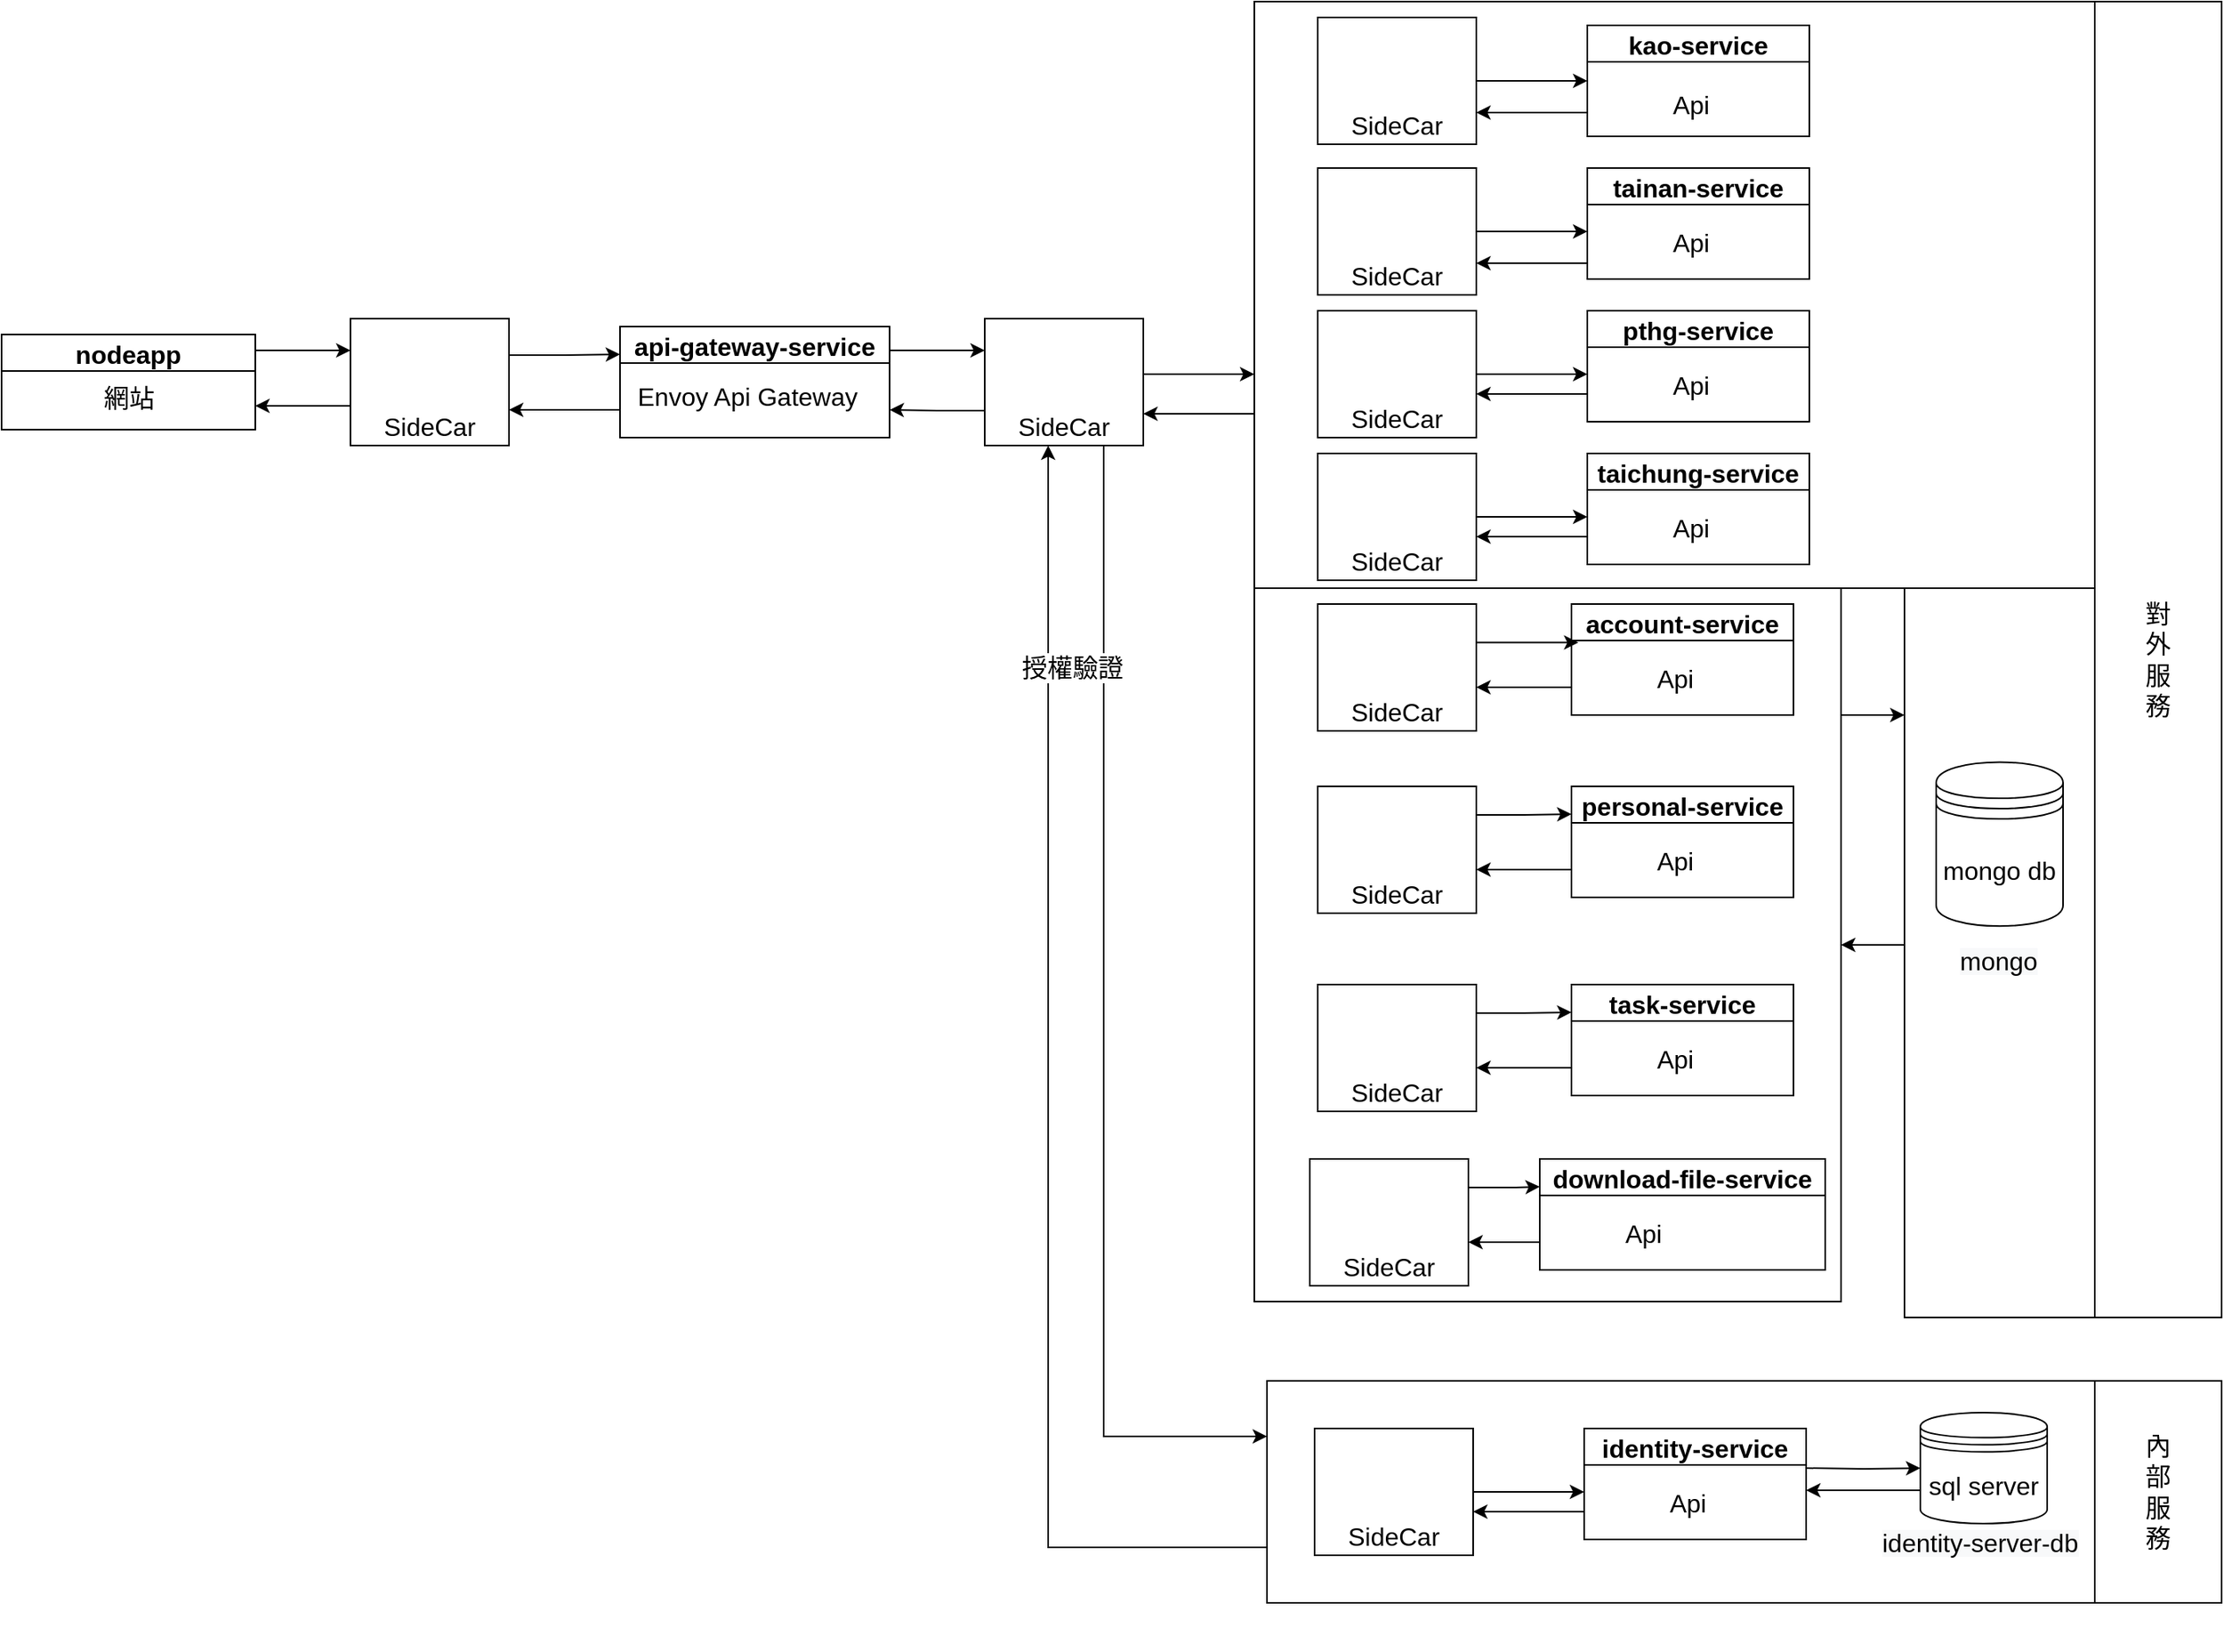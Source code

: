 <mxfile version="14.6.13" type="github">
  <diagram id="8w8wabQFdg4WhhDFVWYx" name="Page-1">
    <mxGraphModel dx="2031" dy="1089" grid="1" gridSize="10" guides="1" tooltips="1" connect="1" arrows="1" fold="1" page="1" pageScale="1" pageWidth="827" pageHeight="1169" math="0" shadow="0">
      <root>
        <mxCell id="0" />
        <mxCell id="1" parent="0" />
        <mxCell id="53" style="edgeStyle=orthogonalEdgeStyle;rounded=0;orthogonalLoop=1;jettySize=auto;html=1;exitX=1;exitY=0.25;exitDx=0;exitDy=0;" parent="1" source="39" target="49" edge="1">
          <mxGeometry relative="1" as="geometry">
            <Array as="points">
              <mxPoint x="1220" y="500" />
            </Array>
          </mxGeometry>
        </mxCell>
        <UserObject label="" treeRoot="1" id="39">
          <mxCell style="whiteSpace=wrap;html=1;align=center;treeFolding=1;treeMoving=1;newEdgeStyle={&quot;edgeStyle&quot;:&quot;elbowEdgeStyle&quot;,&quot;startArrow&quot;:&quot;none&quot;,&quot;endArrow&quot;:&quot;none&quot;};" parent="1" vertex="1">
            <mxGeometry x="850" y="420" width="370" height="450" as="geometry" />
          </mxCell>
        </UserObject>
        <mxCell id="OhrNE6VcvfpsGNgGxQ-j-87" style="edgeStyle=orthogonalEdgeStyle;rounded=0;orthogonalLoop=1;jettySize=auto;html=1;exitX=1;exitY=0.25;exitDx=0;exitDy=0;entryX=0;entryY=0.25;entryDx=0;entryDy=0;fontSize=16;" parent="1" source="OhrNE6VcvfpsGNgGxQ-j-2" target="OhrNE6VcvfpsGNgGxQ-j-85" edge="1">
          <mxGeometry relative="1" as="geometry">
            <Array as="points">
              <mxPoint x="220" y="270" />
            </Array>
          </mxGeometry>
        </mxCell>
        <mxCell id="OhrNE6VcvfpsGNgGxQ-j-2" value="nodeapp" style="swimlane;fontSize=16;" parent="1" vertex="1">
          <mxGeometry x="60" y="260" width="160" height="60" as="geometry" />
        </mxCell>
        <mxCell id="OhrNE6VcvfpsGNgGxQ-j-3" value="網站" style="text;html=1;align=center;verticalAlign=middle;resizable=0;points=[];autosize=1;strokeColor=none;fontSize=16;" parent="OhrNE6VcvfpsGNgGxQ-j-2" vertex="1">
          <mxGeometry x="55" y="30" width="50" height="20" as="geometry" />
        </mxCell>
        <mxCell id="OhrNE6VcvfpsGNgGxQ-j-91" style="edgeStyle=orthogonalEdgeStyle;rounded=0;orthogonalLoop=1;jettySize=auto;html=1;exitX=0;exitY=0.75;exitDx=0;exitDy=0;fontSize=16;" parent="1" source="OhrNE6VcvfpsGNgGxQ-j-10" target="OhrNE6VcvfpsGNgGxQ-j-85" edge="1">
          <mxGeometry relative="1" as="geometry">
            <Array as="points">
              <mxPoint x="400" y="308" />
              <mxPoint x="400" y="308" />
            </Array>
          </mxGeometry>
        </mxCell>
        <mxCell id="OhrNE6VcvfpsGNgGxQ-j-92" style="edgeStyle=orthogonalEdgeStyle;rounded=0;orthogonalLoop=1;jettySize=auto;html=1;exitX=1;exitY=0.25;exitDx=0;exitDy=0;entryX=0;entryY=0.25;entryDx=0;entryDy=0;fontSize=16;" parent="1" source="OhrNE6VcvfpsGNgGxQ-j-10" target="OhrNE6VcvfpsGNgGxQ-j-75" edge="1">
          <mxGeometry relative="1" as="geometry">
            <Array as="points">
              <mxPoint x="620" y="270" />
            </Array>
          </mxGeometry>
        </mxCell>
        <mxCell id="OhrNE6VcvfpsGNgGxQ-j-10" value="api-gateway-service" style="swimlane;fontSize=16;" parent="1" vertex="1">
          <mxGeometry x="450" y="255" width="170" height="70" as="geometry" />
        </mxCell>
        <mxCell id="OhrNE6VcvfpsGNgGxQ-j-11" value="Envoy Api Gateway" style="text;html=1;align=center;verticalAlign=middle;resizable=0;points=[];autosize=1;strokeColor=none;fontSize=16;" parent="OhrNE6VcvfpsGNgGxQ-j-10" vertex="1">
          <mxGeometry x="5" y="34" width="150" height="20" as="geometry" />
        </mxCell>
        <mxCell id="OhrNE6VcvfpsGNgGxQ-j-71" value="" style="group" parent="1" vertex="1" connectable="0">
          <mxGeometry x="298" y="960" width="540" height="130" as="geometry" />
        </mxCell>
        <mxCell id="OhrNE6VcvfpsGNgGxQ-j-72" value="" style="group" parent="OhrNE6VcvfpsGNgGxQ-j-71" vertex="1" connectable="0">
          <mxGeometry x="560" y="-40" width="540" height="140" as="geometry" />
        </mxCell>
        <UserObject label="" treeRoot="1" id="OhrNE6VcvfpsGNgGxQ-j-69">
          <mxCell style="whiteSpace=wrap;html=1;align=center;treeFolding=1;treeMoving=1;newEdgeStyle={&quot;edgeStyle&quot;:&quot;elbowEdgeStyle&quot;,&quot;startArrow&quot;:&quot;none&quot;,&quot;endArrow&quot;:&quot;none&quot;};fontSize=16;" parent="OhrNE6VcvfpsGNgGxQ-j-72" vertex="1">
            <mxGeometry width="530" height="140" as="geometry" />
          </mxCell>
        </UserObject>
        <mxCell id="OhrNE6VcvfpsGNgGxQ-j-70" value="" style="group" parent="OhrNE6VcvfpsGNgGxQ-j-72" vertex="1" connectable="0">
          <mxGeometry x="30" y="30" width="310" height="80" as="geometry" />
        </mxCell>
        <mxCell id="OhrNE6VcvfpsGNgGxQ-j-58" style="edgeStyle=orthogonalEdgeStyle;rounded=0;orthogonalLoop=1;jettySize=auto;html=1;fontSize=16;" parent="OhrNE6VcvfpsGNgGxQ-j-70" target="OhrNE6VcvfpsGNgGxQ-j-50" edge="1">
          <mxGeometry relative="1" as="geometry">
            <mxPoint x="310" y="25" as="sourcePoint" />
          </mxGeometry>
        </mxCell>
        <mxCell id="OhrNE6VcvfpsGNgGxQ-j-82" style="edgeStyle=orthogonalEdgeStyle;rounded=0;orthogonalLoop=1;jettySize=auto;html=1;exitX=0;exitY=0.75;exitDx=0;exitDy=0;fontSize=16;" parent="OhrNE6VcvfpsGNgGxQ-j-70" source="OhrNE6VcvfpsGNgGxQ-j-18" target="OhrNE6VcvfpsGNgGxQ-j-47" edge="1">
          <mxGeometry relative="1" as="geometry">
            <Array as="points">
              <mxPoint x="110" y="53" />
              <mxPoint x="110" y="53" />
            </Array>
          </mxGeometry>
        </mxCell>
        <mxCell id="OhrNE6VcvfpsGNgGxQ-j-18" value="identity-service" style="swimlane;fontSize=16;" parent="OhrNE6VcvfpsGNgGxQ-j-70" vertex="1">
          <mxGeometry x="170" width="140" height="70" as="geometry" />
        </mxCell>
        <mxCell id="OhrNE6VcvfpsGNgGxQ-j-19" value="Api" style="text;html=1;align=center;verticalAlign=middle;resizable=0;points=[];autosize=1;strokeColor=none;fontSize=16;" parent="OhrNE6VcvfpsGNgGxQ-j-18" vertex="1">
          <mxGeometry x="45" y="37" width="40" height="20" as="geometry" />
        </mxCell>
        <mxCell id="OhrNE6VcvfpsGNgGxQ-j-46" value="" style="group" parent="OhrNE6VcvfpsGNgGxQ-j-70" vertex="1" connectable="0">
          <mxGeometry width="100" height="80" as="geometry" />
        </mxCell>
        <mxCell id="OhrNE6VcvfpsGNgGxQ-j-47" value="&lt;br style=&quot;font-size: 16px&quot;&gt;SideCar" style="rounded=0;whiteSpace=wrap;html=1;verticalAlign=bottom;fontSize=16;" parent="OhrNE6VcvfpsGNgGxQ-j-46" vertex="1">
          <mxGeometry width="100" height="80" as="geometry" />
        </mxCell>
        <mxCell id="OhrNE6VcvfpsGNgGxQ-j-48" value="" style="shape=image;verticalLabelPosition=bottom;labelBackgroundColor=#ffffff;verticalAlign=top;aspect=fixed;imageAspect=0;image=https://dapr.io/images/dapr.svg;fontSize=16;" parent="OhrNE6VcvfpsGNgGxQ-j-46" vertex="1">
          <mxGeometry x="18" y="7" width="63.89" height="47" as="geometry" />
        </mxCell>
        <mxCell id="OhrNE6VcvfpsGNgGxQ-j-49" style="edgeStyle=orthogonalEdgeStyle;rounded=0;orthogonalLoop=1;jettySize=auto;html=1;exitX=1;exitY=0.5;exitDx=0;exitDy=0;entryX=0;entryY=0.5;entryDx=0;entryDy=0;fontSize=16;" parent="OhrNE6VcvfpsGNgGxQ-j-70" source="OhrNE6VcvfpsGNgGxQ-j-47" edge="1">
          <mxGeometry relative="1" as="geometry">
            <mxPoint x="170" y="40" as="targetPoint" />
          </mxGeometry>
        </mxCell>
        <mxCell id="OhrNE6VcvfpsGNgGxQ-j-57" style="edgeStyle=orthogonalEdgeStyle;rounded=0;orthogonalLoop=1;jettySize=auto;html=1;exitX=0;exitY=0.7;exitDx=0;exitDy=0;fontSize=16;" parent="OhrNE6VcvfpsGNgGxQ-j-70" source="OhrNE6VcvfpsGNgGxQ-j-50" edge="1">
          <mxGeometry relative="1" as="geometry">
            <mxPoint x="310" y="39" as="targetPoint" />
          </mxGeometry>
        </mxCell>
        <mxCell id="OhrNE6VcvfpsGNgGxQ-j-52" value="" style="group" parent="OhrNE6VcvfpsGNgGxQ-j-72" vertex="1" connectable="0">
          <mxGeometry x="392" y="20" width="150" height="100" as="geometry" />
        </mxCell>
        <mxCell id="OhrNE6VcvfpsGNgGxQ-j-50" value="sql server" style="shape=datastore;whiteSpace=wrap;html=1;fontSize=16;" parent="OhrNE6VcvfpsGNgGxQ-j-52" vertex="1">
          <mxGeometry x="20" width="80" height="70" as="geometry" />
        </mxCell>
        <mxCell id="OhrNE6VcvfpsGNgGxQ-j-51" value="&lt;span style=&quot;color: rgb(0, 0, 0); font-family: helvetica; font-size: 16px; font-style: normal; font-weight: 400; letter-spacing: normal; text-align: center; text-indent: 0px; text-transform: none; word-spacing: 0px; background-color: rgb(248, 249, 250); display: inline; float: none;&quot;&gt;identity-server-db&lt;/span&gt;" style="text;whiteSpace=wrap;html=1;fontSize=16;verticalAlign=middle;" parent="OhrNE6VcvfpsGNgGxQ-j-52" vertex="1">
          <mxGeometry x="-6" y="67" width="150" height="30" as="geometry" />
        </mxCell>
        <mxCell id="OhrNE6VcvfpsGNgGxQ-j-74" value="" style="group" parent="1" vertex="1" connectable="0">
          <mxGeometry x="680" y="250" width="100" height="80" as="geometry" />
        </mxCell>
        <mxCell id="OhrNE6VcvfpsGNgGxQ-j-75" value="&lt;br style=&quot;font-size: 16px&quot;&gt;SideCar" style="rounded=0;whiteSpace=wrap;html=1;verticalAlign=bottom;fontSize=16;" parent="OhrNE6VcvfpsGNgGxQ-j-74" vertex="1">
          <mxGeometry width="100" height="80" as="geometry" />
        </mxCell>
        <mxCell id="OhrNE6VcvfpsGNgGxQ-j-76" value="" style="shape=image;verticalLabelPosition=bottom;labelBackgroundColor=#ffffff;verticalAlign=top;aspect=fixed;imageAspect=0;image=https://dapr.io/images/dapr.svg;fontSize=16;" parent="OhrNE6VcvfpsGNgGxQ-j-74" vertex="1">
          <mxGeometry x="18" y="7" width="63.89" height="47" as="geometry" />
        </mxCell>
        <mxCell id="OhrNE6VcvfpsGNgGxQ-j-84" value="" style="group" parent="1" vertex="1" connectable="0">
          <mxGeometry x="280" y="250" width="100" height="80" as="geometry" />
        </mxCell>
        <mxCell id="OhrNE6VcvfpsGNgGxQ-j-85" value="&lt;br style=&quot;font-size: 16px&quot;&gt;SideCar" style="rounded=0;whiteSpace=wrap;html=1;verticalAlign=bottom;fontSize=16;" parent="OhrNE6VcvfpsGNgGxQ-j-84" vertex="1">
          <mxGeometry width="100" height="80" as="geometry" />
        </mxCell>
        <mxCell id="OhrNE6VcvfpsGNgGxQ-j-86" value="" style="shape=image;verticalLabelPosition=bottom;labelBackgroundColor=#ffffff;verticalAlign=top;aspect=fixed;imageAspect=0;image=https://dapr.io/images/dapr.svg;fontSize=16;" parent="OhrNE6VcvfpsGNgGxQ-j-84" vertex="1">
          <mxGeometry x="18" y="7" width="63.89" height="47" as="geometry" />
        </mxCell>
        <mxCell id="OhrNE6VcvfpsGNgGxQ-j-88" style="edgeStyle=orthogonalEdgeStyle;rounded=0;orthogonalLoop=1;jettySize=auto;html=1;exitX=0;exitY=0.75;exitDx=0;exitDy=0;entryX=1;entryY=0.75;entryDx=0;entryDy=0;fontSize=16;" parent="1" source="OhrNE6VcvfpsGNgGxQ-j-85" target="OhrNE6VcvfpsGNgGxQ-j-2" edge="1">
          <mxGeometry relative="1" as="geometry">
            <Array as="points">
              <mxPoint x="280" y="305" />
            </Array>
          </mxGeometry>
        </mxCell>
        <mxCell id="OhrNE6VcvfpsGNgGxQ-j-90" style="edgeStyle=orthogonalEdgeStyle;rounded=0;orthogonalLoop=1;jettySize=auto;html=1;exitX=1;exitY=0.25;exitDx=0;exitDy=0;entryX=0;entryY=0.25;entryDx=0;entryDy=0;fontSize=16;" parent="1" source="OhrNE6VcvfpsGNgGxQ-j-85" target="OhrNE6VcvfpsGNgGxQ-j-10" edge="1">
          <mxGeometry relative="1" as="geometry">
            <Array as="points">
              <mxPoint x="380" y="273" />
              <mxPoint x="415" y="273" />
            </Array>
          </mxGeometry>
        </mxCell>
        <mxCell id="OhrNE6VcvfpsGNgGxQ-j-93" style="edgeStyle=orthogonalEdgeStyle;rounded=0;orthogonalLoop=1;jettySize=auto;html=1;exitX=0;exitY=0.75;exitDx=0;exitDy=0;entryX=1;entryY=0.75;entryDx=0;entryDy=0;fontSize=16;" parent="1" source="OhrNE6VcvfpsGNgGxQ-j-75" target="OhrNE6VcvfpsGNgGxQ-j-10" edge="1">
          <mxGeometry relative="1" as="geometry">
            <Array as="points">
              <mxPoint x="680" y="308" />
              <mxPoint x="650" y="308" />
            </Array>
          </mxGeometry>
        </mxCell>
        <mxCell id="OhrNE6VcvfpsGNgGxQ-j-94" style="edgeStyle=orthogonalEdgeStyle;rounded=0;orthogonalLoop=1;jettySize=auto;html=1;exitX=1;exitY=0.25;exitDx=0;exitDy=0;fontSize=16;" parent="1" source="OhrNE6VcvfpsGNgGxQ-j-75" target="OhrNE6VcvfpsGNgGxQ-j-64" edge="1">
          <mxGeometry relative="1" as="geometry">
            <Array as="points">
              <mxPoint x="780" y="285" />
            </Array>
          </mxGeometry>
        </mxCell>
        <mxCell id="OhrNE6VcvfpsGNgGxQ-j-95" style="edgeStyle=orthogonalEdgeStyle;rounded=0;orthogonalLoop=1;jettySize=auto;html=1;exitX=0;exitY=0.75;exitDx=0;exitDy=0;entryX=1;entryY=0.75;entryDx=0;entryDy=0;fontSize=16;" parent="1" source="OhrNE6VcvfpsGNgGxQ-j-64" target="OhrNE6VcvfpsGNgGxQ-j-75" edge="1">
          <mxGeometry relative="1" as="geometry">
            <Array as="points">
              <mxPoint x="850" y="310" />
            </Array>
          </mxGeometry>
        </mxCell>
        <mxCell id="OhrNE6VcvfpsGNgGxQ-j-96" style="edgeStyle=orthogonalEdgeStyle;rounded=0;orthogonalLoop=1;jettySize=auto;html=1;exitX=0.75;exitY=1;exitDx=0;exitDy=0;entryX=0;entryY=0.25;entryDx=0;entryDy=0;fontSize=16;" parent="1" source="OhrNE6VcvfpsGNgGxQ-j-75" target="OhrNE6VcvfpsGNgGxQ-j-69" edge="1">
          <mxGeometry relative="1" as="geometry" />
        </mxCell>
        <mxCell id="OhrNE6VcvfpsGNgGxQ-j-97" style="edgeStyle=orthogonalEdgeStyle;rounded=0;orthogonalLoop=1;jettySize=auto;html=1;exitX=0;exitY=0.75;exitDx=0;exitDy=0;entryX=0.4;entryY=1;entryDx=0;entryDy=0;entryPerimeter=0;fontSize=16;" parent="1" source="OhrNE6VcvfpsGNgGxQ-j-69" target="OhrNE6VcvfpsGNgGxQ-j-75" edge="1">
          <mxGeometry relative="1" as="geometry" />
        </mxCell>
        <mxCell id="xdW2WpACUHlB_EIOqW0F-1" value="對&lt;br style=&quot;font-size: 16px;&quot;&gt;外&lt;br style=&quot;font-size: 16px;&quot;&gt;服&lt;br style=&quot;font-size: 16px;&quot;&gt;務" style="rounded=0;whiteSpace=wrap;html=1;fontSize=16;" parent="1" vertex="1">
          <mxGeometry x="1380" y="50" width="80" height="830" as="geometry" />
        </mxCell>
        <mxCell id="xdW2WpACUHlB_EIOqW0F-3" value="內&lt;br&gt;部&lt;br&gt;服&lt;br&gt;務" style="rounded=0;whiteSpace=wrap;html=1;fontSize=16;" parent="1" vertex="1">
          <mxGeometry x="1380" y="920" width="80" height="140" as="geometry" />
        </mxCell>
        <mxCell id="xdW2WpACUHlB_EIOqW0F-5" value="授權驗證" style="text;html=1;align=center;verticalAlign=middle;resizable=0;points=[];autosize=1;strokeColor=none;fontSize=16;labelBackgroundColor=#FFFFFF;" parent="1" vertex="1">
          <mxGeometry x="695" y="460" width="80" height="20" as="geometry" />
        </mxCell>
        <UserObject label="" treeRoot="1" id="OhrNE6VcvfpsGNgGxQ-j-64">
          <mxCell style="whiteSpace=wrap;html=1;align=center;treeFolding=1;treeMoving=1;newEdgeStyle={&quot;edgeStyle&quot;:&quot;elbowEdgeStyle&quot;,&quot;startArrow&quot;:&quot;none&quot;,&quot;endArrow&quot;:&quot;none&quot;};fontSize=16;" parent="1" vertex="1">
            <mxGeometry x="850" y="50" width="530" height="370" as="geometry" />
          </mxCell>
        </UserObject>
        <mxCell id="OhrNE6VcvfpsGNgGxQ-j-8" value="" style="group" parent="1" vertex="1" connectable="0">
          <mxGeometry x="890" y="60" width="100" height="80" as="geometry" />
        </mxCell>
        <mxCell id="OhrNE6VcvfpsGNgGxQ-j-6" value="&lt;br style=&quot;font-size: 16px&quot;&gt;SideCar" style="rounded=0;whiteSpace=wrap;html=1;verticalAlign=bottom;fontSize=16;" parent="OhrNE6VcvfpsGNgGxQ-j-8" vertex="1">
          <mxGeometry width="100" height="80" as="geometry" />
        </mxCell>
        <mxCell id="OhrNE6VcvfpsGNgGxQ-j-7" value="" style="shape=image;verticalLabelPosition=bottom;labelBackgroundColor=#ffffff;verticalAlign=top;aspect=fixed;imageAspect=0;image=https://dapr.io/images/dapr.svg;fontSize=16;" parent="OhrNE6VcvfpsGNgGxQ-j-8" vertex="1">
          <mxGeometry x="18" y="7" width="63.89" height="47" as="geometry" />
        </mxCell>
        <mxCell id="OhrNE6VcvfpsGNgGxQ-j-77" style="edgeStyle=orthogonalEdgeStyle;rounded=0;orthogonalLoop=1;jettySize=auto;html=1;exitX=0;exitY=0.75;exitDx=0;exitDy=0;entryX=1;entryY=0.75;entryDx=0;entryDy=0;fontSize=16;" parent="1" source="OhrNE6VcvfpsGNgGxQ-j-12" target="OhrNE6VcvfpsGNgGxQ-j-6" edge="1">
          <mxGeometry x="890" y="60" as="geometry">
            <Array as="points">
              <mxPoint x="1060" y="120" />
            </Array>
          </mxGeometry>
        </mxCell>
        <mxCell id="OhrNE6VcvfpsGNgGxQ-j-12" value="kao-service" style="swimlane;fontSize=16;" parent="1" vertex="1">
          <mxGeometry x="1060" y="65" width="140" height="70" as="geometry" />
        </mxCell>
        <mxCell id="OhrNE6VcvfpsGNgGxQ-j-13" value="Api" style="text;html=1;align=center;verticalAlign=middle;resizable=0;points=[];autosize=1;strokeColor=none;fontSize=16;" parent="OhrNE6VcvfpsGNgGxQ-j-12" vertex="1">
          <mxGeometry x="45" y="40" width="40" height="20" as="geometry" />
        </mxCell>
        <mxCell id="OhrNE6VcvfpsGNgGxQ-j-78" style="edgeStyle=orthogonalEdgeStyle;rounded=0;orthogonalLoop=1;jettySize=auto;html=1;exitX=0;exitY=0.75;exitDx=0;exitDy=0;entryX=1;entryY=0.75;entryDx=0;entryDy=0;fontSize=16;" parent="1" source="OhrNE6VcvfpsGNgGxQ-j-14" target="OhrNE6VcvfpsGNgGxQ-j-26" edge="1">
          <mxGeometry x="890" y="60" as="geometry">
            <Array as="points">
              <mxPoint x="1060" y="215" />
            </Array>
          </mxGeometry>
        </mxCell>
        <mxCell id="OhrNE6VcvfpsGNgGxQ-j-14" value="tainan-service" style="swimlane;fontSize=16;" parent="1" vertex="1">
          <mxGeometry x="1060" y="155" width="140" height="70" as="geometry" />
        </mxCell>
        <mxCell id="OhrNE6VcvfpsGNgGxQ-j-15" value="Api" style="text;html=1;align=center;verticalAlign=middle;resizable=0;points=[];autosize=1;strokeColor=none;fontSize=16;" parent="OhrNE6VcvfpsGNgGxQ-j-14" vertex="1">
          <mxGeometry x="45" y="37" width="40" height="20" as="geometry" />
        </mxCell>
        <mxCell id="OhrNE6VcvfpsGNgGxQ-j-80" style="edgeStyle=orthogonalEdgeStyle;rounded=0;orthogonalLoop=1;jettySize=auto;html=1;exitX=0;exitY=0.75;exitDx=0;exitDy=0;fontSize=16;" parent="1" source="OhrNE6VcvfpsGNgGxQ-j-16" target="OhrNE6VcvfpsGNgGxQ-j-39" edge="1">
          <mxGeometry x="890" y="60" as="geometry">
            <Array as="points">
              <mxPoint x="1010" y="388" />
              <mxPoint x="1010" y="388" />
            </Array>
          </mxGeometry>
        </mxCell>
        <mxCell id="OhrNE6VcvfpsGNgGxQ-j-16" value="taichung-service" style="swimlane;fontSize=16;" parent="1" vertex="1">
          <mxGeometry x="1060" y="335" width="140" height="70" as="geometry" />
        </mxCell>
        <mxCell id="OhrNE6VcvfpsGNgGxQ-j-17" value="Api" style="text;html=1;align=center;verticalAlign=middle;resizable=0;points=[];autosize=1;strokeColor=none;fontSize=16;" parent="OhrNE6VcvfpsGNgGxQ-j-16" vertex="1">
          <mxGeometry x="45" y="37" width="40" height="20" as="geometry" />
        </mxCell>
        <mxCell id="OhrNE6VcvfpsGNgGxQ-j-79" style="edgeStyle=orthogonalEdgeStyle;rounded=0;orthogonalLoop=1;jettySize=auto;html=1;exitX=0;exitY=0.75;exitDx=0;exitDy=0;fontSize=16;" parent="1" source="OhrNE6VcvfpsGNgGxQ-j-20" target="OhrNE6VcvfpsGNgGxQ-j-35" edge="1">
          <mxGeometry x="890" y="60" as="geometry">
            <Array as="points">
              <mxPoint x="1010" y="298" />
              <mxPoint x="1010" y="298" />
            </Array>
          </mxGeometry>
        </mxCell>
        <mxCell id="OhrNE6VcvfpsGNgGxQ-j-20" value="pthg-service" style="swimlane;fontSize=16;" parent="1" vertex="1">
          <mxGeometry x="1060" y="245" width="140" height="70" as="geometry" />
        </mxCell>
        <mxCell id="OhrNE6VcvfpsGNgGxQ-j-21" value="Api" style="text;html=1;align=center;verticalAlign=middle;resizable=0;points=[];autosize=1;strokeColor=none;fontSize=16;" parent="OhrNE6VcvfpsGNgGxQ-j-20" vertex="1">
          <mxGeometry x="45" y="37" width="40" height="20" as="geometry" />
        </mxCell>
        <mxCell id="OhrNE6VcvfpsGNgGxQ-j-24" style="edgeStyle=orthogonalEdgeStyle;rounded=0;orthogonalLoop=1;jettySize=auto;html=1;exitX=1;exitY=0.5;exitDx=0;exitDy=0;entryX=0;entryY=0.5;entryDx=0;entryDy=0;fontSize=16;" parent="1" source="OhrNE6VcvfpsGNgGxQ-j-6" target="OhrNE6VcvfpsGNgGxQ-j-12" edge="1">
          <mxGeometry x="890" y="60" as="geometry" />
        </mxCell>
        <mxCell id="OhrNE6VcvfpsGNgGxQ-j-25" value="" style="group" parent="1" vertex="1" connectable="0">
          <mxGeometry x="890" y="155" width="100" height="80" as="geometry" />
        </mxCell>
        <mxCell id="OhrNE6VcvfpsGNgGxQ-j-26" value="&lt;br style=&quot;font-size: 16px&quot;&gt;SideCar" style="rounded=0;whiteSpace=wrap;html=1;verticalAlign=bottom;fontSize=16;" parent="OhrNE6VcvfpsGNgGxQ-j-25" vertex="1">
          <mxGeometry width="100" height="80" as="geometry" />
        </mxCell>
        <mxCell id="OhrNE6VcvfpsGNgGxQ-j-27" value="" style="shape=image;verticalLabelPosition=bottom;labelBackgroundColor=#ffffff;verticalAlign=top;aspect=fixed;imageAspect=0;image=https://dapr.io/images/dapr.svg;fontSize=16;" parent="OhrNE6VcvfpsGNgGxQ-j-25" vertex="1">
          <mxGeometry x="18" y="7" width="63.89" height="47" as="geometry" />
        </mxCell>
        <mxCell id="OhrNE6VcvfpsGNgGxQ-j-28" style="edgeStyle=orthogonalEdgeStyle;rounded=0;orthogonalLoop=1;jettySize=auto;html=1;exitX=1;exitY=0.5;exitDx=0;exitDy=0;entryX=0;entryY=0.5;entryDx=0;entryDy=0;fontSize=16;" parent="1" source="OhrNE6VcvfpsGNgGxQ-j-26" edge="1">
          <mxGeometry x="890" y="60" as="geometry">
            <mxPoint x="1060" y="195" as="targetPoint" />
          </mxGeometry>
        </mxCell>
        <mxCell id="OhrNE6VcvfpsGNgGxQ-j-34" value="" style="group" parent="1" vertex="1" connectable="0">
          <mxGeometry x="890" y="245" width="100" height="80" as="geometry" />
        </mxCell>
        <mxCell id="OhrNE6VcvfpsGNgGxQ-j-35" value="&lt;br style=&quot;font-size: 16px&quot;&gt;SideCar" style="rounded=0;whiteSpace=wrap;html=1;verticalAlign=bottom;fontSize=16;" parent="OhrNE6VcvfpsGNgGxQ-j-34" vertex="1">
          <mxGeometry width="100" height="80" as="geometry" />
        </mxCell>
        <mxCell id="OhrNE6VcvfpsGNgGxQ-j-36" value="" style="shape=image;verticalLabelPosition=bottom;labelBackgroundColor=#ffffff;verticalAlign=top;aspect=fixed;imageAspect=0;image=https://dapr.io/images/dapr.svg;fontSize=16;" parent="OhrNE6VcvfpsGNgGxQ-j-34" vertex="1">
          <mxGeometry x="18" y="7" width="63.89" height="47" as="geometry" />
        </mxCell>
        <mxCell id="OhrNE6VcvfpsGNgGxQ-j-37" style="edgeStyle=orthogonalEdgeStyle;rounded=0;orthogonalLoop=1;jettySize=auto;html=1;exitX=1;exitY=0.5;exitDx=0;exitDy=0;entryX=0;entryY=0.5;entryDx=0;entryDy=0;fontSize=16;" parent="1" source="OhrNE6VcvfpsGNgGxQ-j-35" edge="1">
          <mxGeometry x="890" y="60" as="geometry">
            <mxPoint x="1060" y="285" as="targetPoint" />
          </mxGeometry>
        </mxCell>
        <mxCell id="OhrNE6VcvfpsGNgGxQ-j-38" value="" style="group" parent="1" vertex="1" connectable="0">
          <mxGeometry x="890" y="335" width="100" height="80" as="geometry" />
        </mxCell>
        <mxCell id="OhrNE6VcvfpsGNgGxQ-j-39" value="&lt;br style=&quot;font-size: 16px&quot;&gt;SideCar" style="rounded=0;whiteSpace=wrap;html=1;verticalAlign=bottom;fontSize=16;" parent="OhrNE6VcvfpsGNgGxQ-j-38" vertex="1">
          <mxGeometry width="100" height="80" as="geometry" />
        </mxCell>
        <mxCell id="OhrNE6VcvfpsGNgGxQ-j-40" value="" style="shape=image;verticalLabelPosition=bottom;labelBackgroundColor=#ffffff;verticalAlign=top;aspect=fixed;imageAspect=0;image=https://dapr.io/images/dapr.svg;fontSize=16;" parent="OhrNE6VcvfpsGNgGxQ-j-38" vertex="1">
          <mxGeometry x="18" y="7" width="63.89" height="47" as="geometry" />
        </mxCell>
        <mxCell id="OhrNE6VcvfpsGNgGxQ-j-41" style="edgeStyle=orthogonalEdgeStyle;rounded=0;orthogonalLoop=1;jettySize=auto;html=1;exitX=1;exitY=0.5;exitDx=0;exitDy=0;entryX=0;entryY=0.5;entryDx=0;entryDy=0;fontSize=16;" parent="1" source="OhrNE6VcvfpsGNgGxQ-j-39" edge="1">
          <mxGeometry x="890" y="60" as="geometry">
            <mxPoint x="1060" y="375" as="targetPoint" />
          </mxGeometry>
        </mxCell>
        <mxCell id="45" style="edgeStyle=orthogonalEdgeStyle;rounded=0;orthogonalLoop=1;jettySize=auto;html=1;exitX=0;exitY=0.75;exitDx=0;exitDy=0;" parent="1" source="5" target="3" edge="1">
          <mxGeometry relative="1" as="geometry">
            <Array as="points">
              <mxPoint x="1010" y="597" />
              <mxPoint x="1010" y="597" />
            </Array>
          </mxGeometry>
        </mxCell>
        <mxCell id="5" value="personal-service" style="swimlane;fontSize=16;" parent="1" vertex="1">
          <mxGeometry x="1050" y="545" width="140" height="70" as="geometry" />
        </mxCell>
        <mxCell id="6" value="Api" style="text;html=1;align=center;verticalAlign=middle;resizable=0;points=[];autosize=1;strokeColor=none;fontSize=16;" parent="5" vertex="1">
          <mxGeometry x="45" y="37" width="40" height="20" as="geometry" />
        </mxCell>
        <mxCell id="2" value="" style="group" parent="1" vertex="1" connectable="0">
          <mxGeometry x="890" y="545" width="100" height="80" as="geometry" />
        </mxCell>
        <mxCell id="3" value="&lt;br style=&quot;font-size: 16px&quot;&gt;SideCar" style="rounded=0;whiteSpace=wrap;html=1;verticalAlign=bottom;fontSize=16;" parent="2" vertex="1">
          <mxGeometry width="100" height="80" as="geometry" />
        </mxCell>
        <mxCell id="4" value="" style="shape=image;verticalLabelPosition=bottom;labelBackgroundColor=#ffffff;verticalAlign=top;aspect=fixed;imageAspect=0;image=https://dapr.io/images/dapr.svg;fontSize=16;" parent="2" vertex="1">
          <mxGeometry x="18.06" y="5" width="63.89" height="47" as="geometry" />
        </mxCell>
        <mxCell id="OhrNE6VcvfpsGNgGxQ-j-44" value="" style="shape=image;verticalLabelPosition=bottom;labelBackgroundColor=#ffffff;verticalAlign=top;aspect=fixed;imageAspect=0;image=https://dapr.io/images/dapr.svg;fontSize=16;" parent="1" vertex="1">
          <mxGeometry x="912.629" y="437" width="63.89" height="47" as="geometry" />
        </mxCell>
        <mxCell id="42" style="edgeStyle=orthogonalEdgeStyle;rounded=0;orthogonalLoop=1;jettySize=auto;html=1;exitX=1;exitY=0.25;exitDx=0;exitDy=0;entryX=0.031;entryY=0.347;entryDx=0;entryDy=0;entryPerimeter=0;" parent="1" source="OhrNE6VcvfpsGNgGxQ-j-43" target="OhrNE6VcvfpsGNgGxQ-j-22" edge="1">
          <mxGeometry relative="1" as="geometry">
            <Array as="points">
              <mxPoint x="990" y="454" />
            </Array>
          </mxGeometry>
        </mxCell>
        <mxCell id="OhrNE6VcvfpsGNgGxQ-j-43" value="&lt;br style=&quot;font-size: 16px&quot;&gt;SideCar" style="rounded=0;whiteSpace=wrap;html=1;verticalAlign=bottom;fontSize=16;" parent="1" vertex="1">
          <mxGeometry x="890" y="430" width="100" height="80" as="geometry" />
        </mxCell>
        <mxCell id="43" style="edgeStyle=orthogonalEdgeStyle;rounded=0;orthogonalLoop=1;jettySize=auto;html=1;exitX=0;exitY=0.75;exitDx=0;exitDy=0;" parent="1" source="OhrNE6VcvfpsGNgGxQ-j-22" target="OhrNE6VcvfpsGNgGxQ-j-43" edge="1">
          <mxGeometry relative="1" as="geometry">
            <Array as="points">
              <mxPoint x="1010" y="483" />
              <mxPoint x="1010" y="483" />
            </Array>
          </mxGeometry>
        </mxCell>
        <mxCell id="OhrNE6VcvfpsGNgGxQ-j-22" value="account-service" style="swimlane;fontSize=16;" parent="1" vertex="1">
          <mxGeometry x="1050" y="430" width="140" height="70" as="geometry" />
        </mxCell>
        <mxCell id="OhrNE6VcvfpsGNgGxQ-j-23" value="Api" style="text;html=1;align=center;verticalAlign=middle;resizable=0;points=[];autosize=1;strokeColor=none;fontSize=16;" parent="OhrNE6VcvfpsGNgGxQ-j-22" vertex="1">
          <mxGeometry x="45" y="37" width="40" height="20" as="geometry" />
        </mxCell>
        <mxCell id="40" value="" style="shape=image;verticalLabelPosition=bottom;labelBackgroundColor=#ffffff;verticalAlign=top;aspect=fixed;imageAspect=0;image=https://dapr.io/images/dapr.svg;fontSize=16;" parent="1" vertex="1">
          <mxGeometry x="908.06" y="437" width="63.89" height="47" as="geometry" />
        </mxCell>
        <mxCell id="44" style="edgeStyle=orthogonalEdgeStyle;rounded=0;orthogonalLoop=1;jettySize=auto;html=1;exitX=1;exitY=0.25;exitDx=0;exitDy=0;entryX=0;entryY=0.25;entryDx=0;entryDy=0;" parent="1" source="3" target="5" edge="1">
          <mxGeometry relative="1" as="geometry">
            <Array as="points">
              <mxPoint x="990" y="563" />
              <mxPoint x="1020" y="563" />
            </Array>
          </mxGeometry>
        </mxCell>
        <mxCell id="50" value="" style="group" parent="1" vertex="1" connectable="0">
          <mxGeometry x="1260" y="420" width="120" height="460" as="geometry" />
        </mxCell>
        <mxCell id="49" value="" style="rounded=0;whiteSpace=wrap;html=1;" parent="50" vertex="1">
          <mxGeometry width="120" height="460.0" as="geometry" />
        </mxCell>
        <mxCell id="46" value="" style="group" parent="50" vertex="1" connectable="0">
          <mxGeometry x="20" y="109.77" width="80" height="140.23" as="geometry" />
        </mxCell>
        <mxCell id="OhrNE6VcvfpsGNgGxQ-j-60" value="mongo db" style="shape=datastore;whiteSpace=wrap;html=1;fontSize=16;" parent="46" vertex="1">
          <mxGeometry width="80" height="103.327" as="geometry" />
        </mxCell>
        <mxCell id="OhrNE6VcvfpsGNgGxQ-j-61" value="&lt;span style=&quot;color: rgb(0 , 0 , 0) ; font-family: &amp;#34;helvetica&amp;#34; ; font-size: 16px ; font-style: normal ; font-weight: 400 ; letter-spacing: normal ; text-align: center ; text-indent: 0px ; text-transform: none ; word-spacing: 0px ; background-color: rgb(248 , 249 , 250) ; display: inline ; float: none&quot;&gt;mongo&lt;/span&gt;" style="text;whiteSpace=wrap;html=1;fontSize=16;verticalAlign=middle;" parent="46" vertex="1">
          <mxGeometry x="13" y="110.708" width="57" height="29.522" as="geometry" />
        </mxCell>
        <mxCell id="52" style="edgeStyle=orthogonalEdgeStyle;rounded=0;orthogonalLoop=1;jettySize=auto;html=1;exitX=0;exitY=0.75;exitDx=0;exitDy=0;" parent="1" source="49" target="39" edge="1">
          <mxGeometry relative="1" as="geometry">
            <Array as="points">
              <mxPoint x="1260" y="645" />
            </Array>
          </mxGeometry>
        </mxCell>
        <mxCell id="54" style="edgeStyle=orthogonalEdgeStyle;rounded=0;orthogonalLoop=1;jettySize=auto;html=1;exitX=0;exitY=0.75;exitDx=0;exitDy=0;" parent="1" source="55" target="58" edge="1">
          <mxGeometry relative="1" as="geometry">
            <Array as="points">
              <mxPoint x="1010" y="722" />
              <mxPoint x="1010" y="722" />
            </Array>
          </mxGeometry>
        </mxCell>
        <mxCell id="55" value="task-service" style="swimlane;fontSize=16;" parent="1" vertex="1">
          <mxGeometry x="1050" y="670" width="140" height="70" as="geometry" />
        </mxCell>
        <mxCell id="56" value="Api" style="text;html=1;align=center;verticalAlign=middle;resizable=0;points=[];autosize=1;strokeColor=none;fontSize=16;" parent="55" vertex="1">
          <mxGeometry x="45" y="37" width="40" height="20" as="geometry" />
        </mxCell>
        <mxCell id="57" value="" style="group" parent="1" vertex="1" connectable="0">
          <mxGeometry x="890" y="670" width="100" height="80" as="geometry" />
        </mxCell>
        <mxCell id="58" value="&lt;br style=&quot;font-size: 16px&quot;&gt;SideCar" style="rounded=0;whiteSpace=wrap;html=1;verticalAlign=bottom;fontSize=16;" parent="57" vertex="1">
          <mxGeometry width="100" height="80" as="geometry" />
        </mxCell>
        <mxCell id="59" value="" style="shape=image;verticalLabelPosition=bottom;labelBackgroundColor=#ffffff;verticalAlign=top;aspect=fixed;imageAspect=0;image=https://dapr.io/images/dapr.svg;fontSize=16;" parent="57" vertex="1">
          <mxGeometry x="18.06" y="5" width="63.89" height="47" as="geometry" />
        </mxCell>
        <mxCell id="60" style="edgeStyle=orthogonalEdgeStyle;rounded=0;orthogonalLoop=1;jettySize=auto;html=1;exitX=1;exitY=0.25;exitDx=0;exitDy=0;entryX=0;entryY=0.25;entryDx=0;entryDy=0;" parent="1" source="58" target="55" edge="1">
          <mxGeometry relative="1" as="geometry">
            <Array as="points">
              <mxPoint x="990" y="688" />
              <mxPoint x="1020" y="688" />
            </Array>
          </mxGeometry>
        </mxCell>
        <mxCell id="61" style="edgeStyle=orthogonalEdgeStyle;rounded=0;orthogonalLoop=1;jettySize=auto;html=1;exitX=0;exitY=0.75;exitDx=0;exitDy=0;" parent="1" source="62" target="65" edge="1">
          <mxGeometry relative="1" as="geometry">
            <Array as="points">
              <mxPoint x="1005" y="832" />
              <mxPoint x="1005" y="832" />
            </Array>
          </mxGeometry>
        </mxCell>
        <mxCell id="62" value="download-file-service" style="swimlane;fontSize=16;" parent="1" vertex="1">
          <mxGeometry x="1030" y="780" width="180" height="70" as="geometry" />
        </mxCell>
        <mxCell id="63" value="Api" style="text;html=1;align=center;verticalAlign=middle;resizable=0;points=[];autosize=1;strokeColor=none;fontSize=16;" parent="62" vertex="1">
          <mxGeometry x="45" y="37" width="40" height="20" as="geometry" />
        </mxCell>
        <mxCell id="64" value="" style="group" parent="1" vertex="1" connectable="0">
          <mxGeometry x="885" y="780" width="100" height="80" as="geometry" />
        </mxCell>
        <mxCell id="65" value="&lt;br style=&quot;font-size: 16px&quot;&gt;SideCar" style="rounded=0;whiteSpace=wrap;html=1;verticalAlign=bottom;fontSize=16;" parent="64" vertex="1">
          <mxGeometry width="100" height="80" as="geometry" />
        </mxCell>
        <mxCell id="66" value="" style="shape=image;verticalLabelPosition=bottom;labelBackgroundColor=#ffffff;verticalAlign=top;aspect=fixed;imageAspect=0;image=https://dapr.io/images/dapr.svg;fontSize=16;" parent="64" vertex="1">
          <mxGeometry x="18.06" y="5" width="63.89" height="47" as="geometry" />
        </mxCell>
        <mxCell id="67" style="edgeStyle=orthogonalEdgeStyle;rounded=0;orthogonalLoop=1;jettySize=auto;html=1;exitX=1;exitY=0.25;exitDx=0;exitDy=0;entryX=0;entryY=0.25;entryDx=0;entryDy=0;" parent="1" source="65" target="62" edge="1">
          <mxGeometry relative="1" as="geometry">
            <Array as="points">
              <mxPoint x="985" y="798" />
              <mxPoint x="1015" y="798" />
            </Array>
          </mxGeometry>
        </mxCell>
      </root>
    </mxGraphModel>
  </diagram>
</mxfile>
